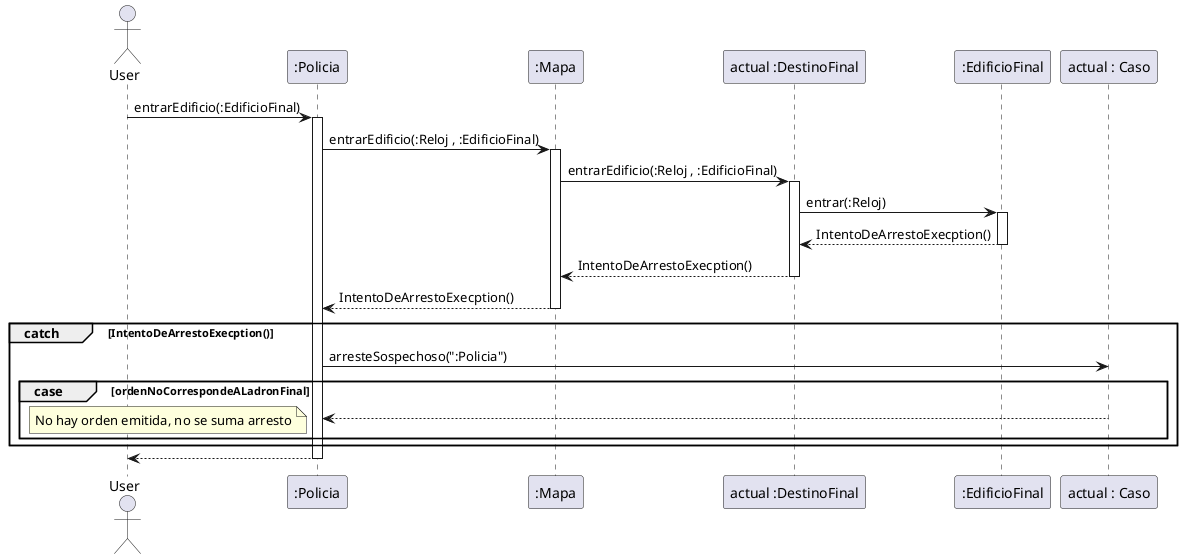 @startuml

Actor User

User -> ":Policia" : entrarEdificio(:EdificioFinal)
Activate ":Policia"

":Policia" -> ":Mapa" : entrarEdificio(:Reloj , :EdificioFinal)
activate ":Mapa"

":Mapa" -> "actual :DestinoFinal" : entrarEdificio(:Reloj , :EdificioFinal)
activate "actual :DestinoFinal"

"actual :DestinoFinal" -> ":EdificioFinal" : entrar(:Reloj)
activate ":EdificioFinal"

":EdificioFinal" --> "actual :DestinoFinal" : IntentoDeArrestoExecption()
deactivate ":EdificioFinal"

"actual :DestinoFinal" --> ":Mapa" : IntentoDeArrestoExecption()
deactivate "actual :DestinoFinal"

":Mapa" --> ":Policia" : IntentoDeArrestoExecption()
deactivate ":Mapa"

group catch [IntentoDeArrestoExecption()]

    ":Policia" -> "actual : Caso" : arresteSospechoso(":Policia")

    group case [ordenNoCorrespondeALadronFinal]

        "actual : Caso" --> ":Policia"
        note left: No hay orden emitida, no se suma arresto

    end

end

":Policia" --> User
deactivate ":Policia"

@enduml